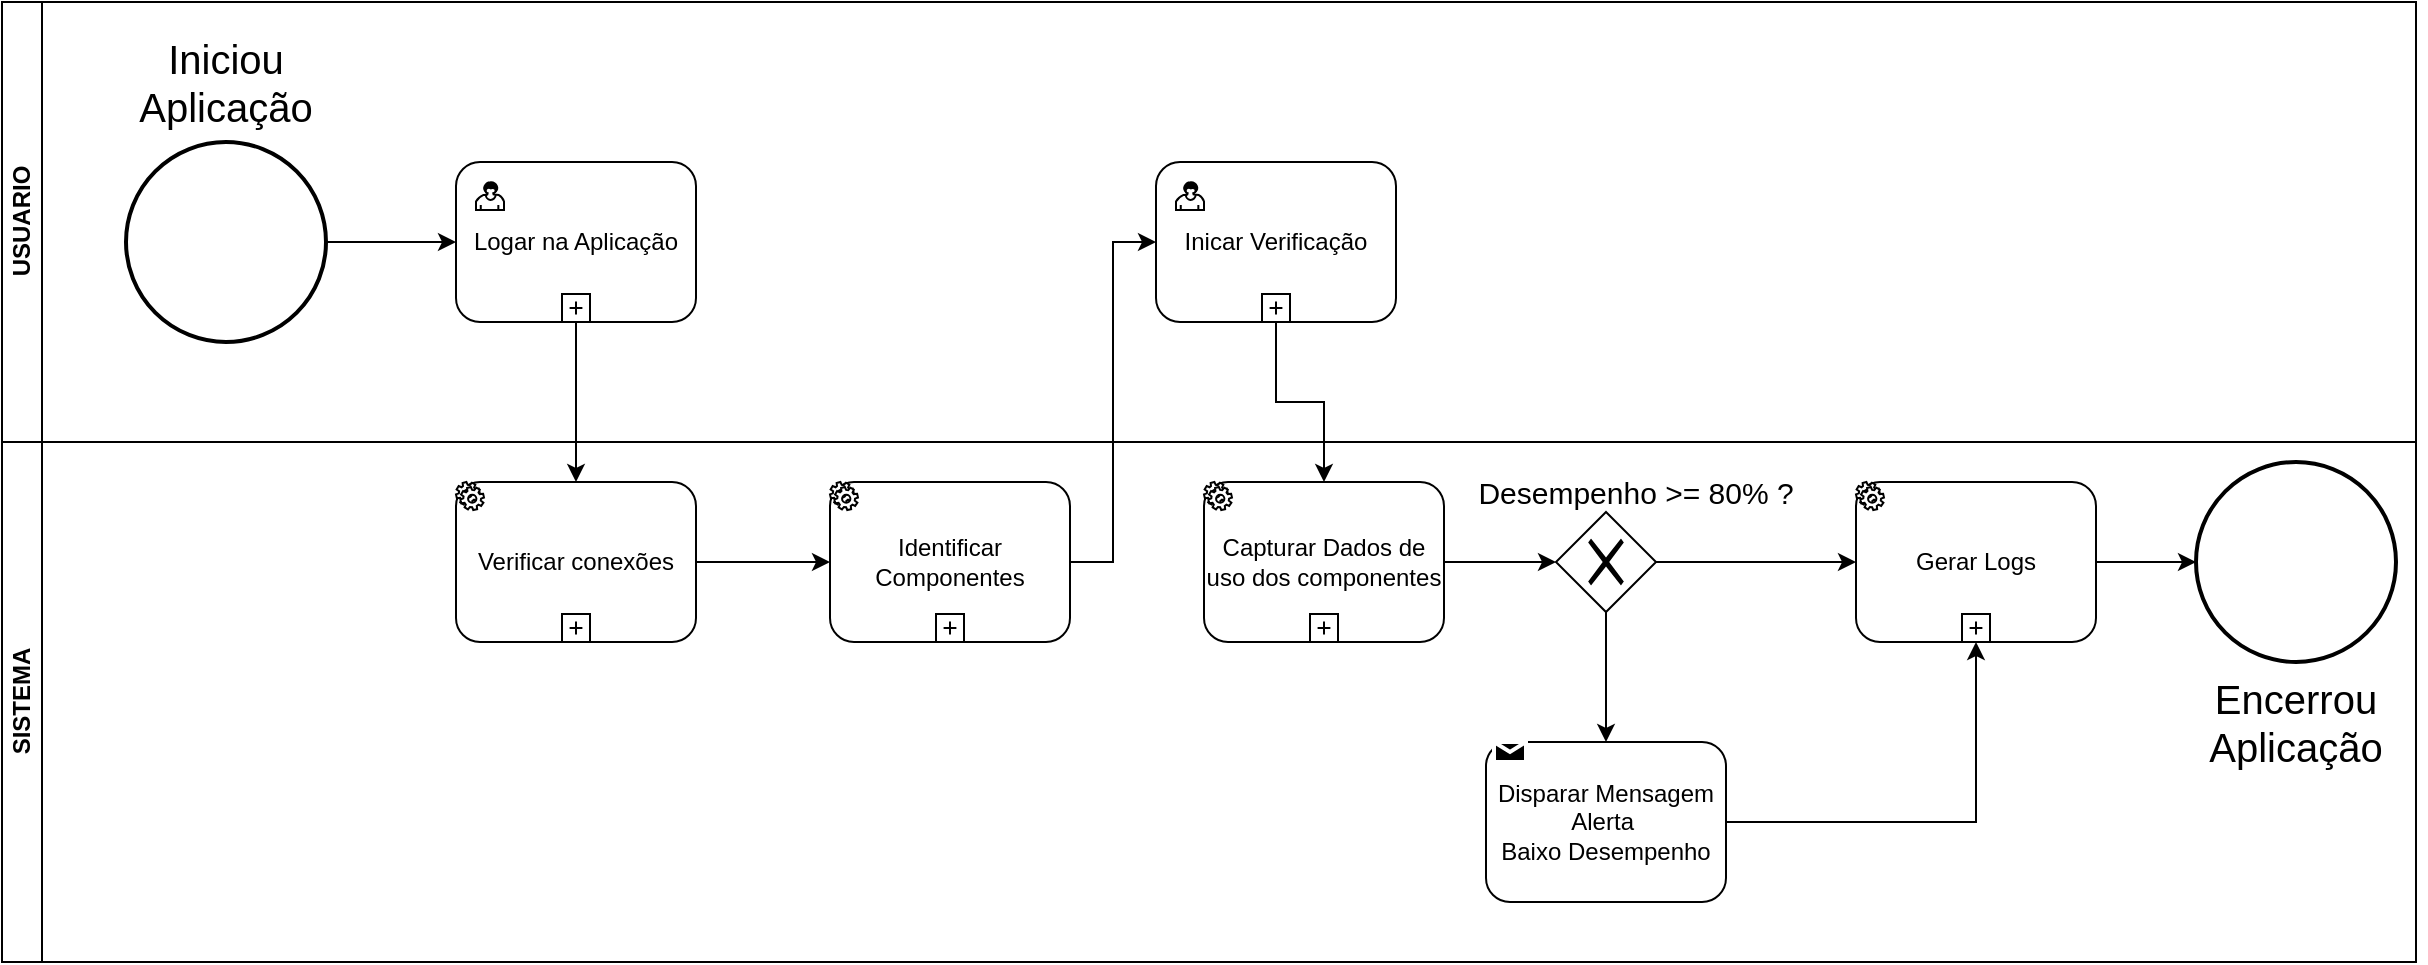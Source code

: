 <mxfile version="14.1.8" type="device"><diagram id="o0f64Cqvr6PLMwAqsx-U" name="Página-1"><mxGraphModel dx="2378" dy="1151" grid="1" gridSize="10" guides="1" tooltips="1" connect="1" arrows="1" fold="1" page="1" pageScale="1" pageWidth="827" pageHeight="1169" math="0" shadow="0"><root><mxCell id="0"/><mxCell id="1" parent="0"/><mxCell id="xZMTAip0NqYF4YCxqMib-4" style="edgeStyle=orthogonalEdgeStyle;rounded=0;orthogonalLoop=1;jettySize=auto;html=1;entryX=0;entryY=0.5;entryDx=0;entryDy=0;" parent="1" source="txqZPcLwwAsSVQbH9KS1-1" target="txqZPcLwwAsSVQbH9KS1-7" edge="1"><mxGeometry relative="1" as="geometry"/></mxCell><mxCell id="txqZPcLwwAsSVQbH9KS1-1" value="" style="strokeWidth=2;html=1;shape=mxgraph.flowchart.start_2;whiteSpace=wrap;" parent="1" vertex="1"><mxGeometry x="-765" y="70" width="100" height="100" as="geometry"/></mxCell><mxCell id="txqZPcLwwAsSVQbH9KS1-2" value="&lt;font style=&quot;font-size: 20px&quot;&gt;Iniciou Aplicação&lt;/font&gt;" style="text;html=1;strokeColor=none;fillColor=none;align=center;verticalAlign=middle;whiteSpace=wrap;rounded=0;" parent="1" vertex="1"><mxGeometry x="-780" y="30" width="130" height="20" as="geometry"/></mxCell><mxCell id="txqZPcLwwAsSVQbH9KS1-3" value="" style="group" parent="1" vertex="1" connectable="0"><mxGeometry x="-600" y="240" width="120" height="80" as="geometry"/></mxCell><mxCell id="txqZPcLwwAsSVQbH9KS1-4" value="Verificar conexões" style="shape=ext;rounded=1;html=1;whiteSpace=wrap;" parent="txqZPcLwwAsSVQbH9KS1-3" vertex="1"><mxGeometry width="120" height="80" as="geometry"/></mxCell><mxCell id="txqZPcLwwAsSVQbH9KS1-5" value="" style="shape=mxgraph.bpmn.service_task;html=1;outlineConnect=0;" parent="txqZPcLwwAsSVQbH9KS1-3" vertex="1"><mxGeometry width="14" height="14" as="geometry"/></mxCell><mxCell id="xZMTAip0NqYF4YCxqMib-1" value="" style="shape=plus;html=1;outlineConnect=0;" parent="txqZPcLwwAsSVQbH9KS1-3" vertex="1"><mxGeometry x="53" y="66" width="14" height="14" as="geometry"/></mxCell><mxCell id="txqZPcLwwAsSVQbH9KS1-6" value="" style="group" parent="1" vertex="1" connectable="0"><mxGeometry x="-600" y="80" width="120" height="80" as="geometry"/></mxCell><mxCell id="txqZPcLwwAsSVQbH9KS1-7" value="Logar na Aplicação" style="shape=ext;rounded=1;html=1;whiteSpace=wrap;" parent="txqZPcLwwAsSVQbH9KS1-6" vertex="1"><mxGeometry width="120" height="80" as="geometry"/></mxCell><mxCell id="xZMTAip0NqYF4YCxqMib-3" value="" style="shape=plus;html=1;outlineConnect=0;" parent="txqZPcLwwAsSVQbH9KS1-6" vertex="1"><mxGeometry x="53" y="66" width="14" height="14" as="geometry"/></mxCell><mxCell id="xZMTAip0NqYF4YCxqMib-19" value="" style="shape=mxgraph.bpmn.user_task;html=1;outlineConnect=0;" parent="txqZPcLwwAsSVQbH9KS1-6" vertex="1"><mxGeometry x="10" y="10" width="14" height="14" as="geometry"/></mxCell><mxCell id="xZMTAip0NqYF4YCxqMib-5" style="edgeStyle=orthogonalEdgeStyle;rounded=0;orthogonalLoop=1;jettySize=auto;html=1;entryX=0.5;entryY=0;entryDx=0;entryDy=0;" parent="1" source="txqZPcLwwAsSVQbH9KS1-7" target="txqZPcLwwAsSVQbH9KS1-4" edge="1"><mxGeometry relative="1" as="geometry"/></mxCell><mxCell id="xZMTAip0NqYF4YCxqMib-10" value="" style="group" parent="1" vertex="1" connectable="0"><mxGeometry x="-413" y="240" width="120" height="80" as="geometry"/></mxCell><mxCell id="xZMTAip0NqYF4YCxqMib-11" value="Identificar Componentes" style="shape=ext;rounded=1;html=1;whiteSpace=wrap;" parent="xZMTAip0NqYF4YCxqMib-10" vertex="1"><mxGeometry width="120" height="80" as="geometry"/></mxCell><mxCell id="xZMTAip0NqYF4YCxqMib-12" value="" style="shape=mxgraph.bpmn.service_task;html=1;outlineConnect=0;" parent="xZMTAip0NqYF4YCxqMib-10" vertex="1"><mxGeometry width="14" height="14" as="geometry"/></mxCell><mxCell id="xZMTAip0NqYF4YCxqMib-13" value="" style="shape=plus;html=1;outlineConnect=0;" parent="xZMTAip0NqYF4YCxqMib-10" vertex="1"><mxGeometry x="53" y="66" width="14" height="14" as="geometry"/></mxCell><mxCell id="S1F4MKY-an6Da8_fNeO9-1" style="edgeStyle=orthogonalEdgeStyle;rounded=0;orthogonalLoop=1;jettySize=auto;html=1;entryX=0;entryY=0.5;entryDx=0;entryDy=0;" edge="1" parent="1" source="txqZPcLwwAsSVQbH9KS1-4" target="xZMTAip0NqYF4YCxqMib-11"><mxGeometry relative="1" as="geometry"/></mxCell><mxCell id="S1F4MKY-an6Da8_fNeO9-14" value="" style="group" vertex="1" connectable="0" parent="1"><mxGeometry x="-250" y="80" width="120" height="80" as="geometry"/></mxCell><mxCell id="S1F4MKY-an6Da8_fNeO9-15" value="Inicar Verificação" style="shape=ext;rounded=1;html=1;whiteSpace=wrap;" vertex="1" parent="S1F4MKY-an6Da8_fNeO9-14"><mxGeometry width="120" height="80" as="geometry"/></mxCell><mxCell id="S1F4MKY-an6Da8_fNeO9-16" value="" style="shape=plus;html=1;outlineConnect=0;" vertex="1" parent="S1F4MKY-an6Da8_fNeO9-14"><mxGeometry x="53" y="66" width="14" height="14" as="geometry"/></mxCell><mxCell id="S1F4MKY-an6Da8_fNeO9-17" value="" style="shape=mxgraph.bpmn.user_task;html=1;outlineConnect=0;" vertex="1" parent="S1F4MKY-an6Da8_fNeO9-14"><mxGeometry x="10" y="10" width="14" height="14" as="geometry"/></mxCell><mxCell id="S1F4MKY-an6Da8_fNeO9-18" style="edgeStyle=orthogonalEdgeStyle;rounded=0;orthogonalLoop=1;jettySize=auto;html=1;entryX=0;entryY=0.5;entryDx=0;entryDy=0;" edge="1" parent="1" source="xZMTAip0NqYF4YCxqMib-11" target="S1F4MKY-an6Da8_fNeO9-15"><mxGeometry relative="1" as="geometry"/></mxCell><mxCell id="S1F4MKY-an6Da8_fNeO9-19" style="edgeStyle=orthogonalEdgeStyle;rounded=0;orthogonalLoop=1;jettySize=auto;html=1;entryX=0.5;entryY=0;entryDx=0;entryDy=0;" edge="1" parent="1" source="S1F4MKY-an6Da8_fNeO9-15" target="xZMTAip0NqYF4YCxqMib-7"><mxGeometry relative="1" as="geometry"/></mxCell><mxCell id="S1F4MKY-an6Da8_fNeO9-21" value="USUARIO" style="swimlane;html=1;horizontal=0;startSize=20;" vertex="1" parent="1"><mxGeometry x="-827" width="1207" height="220" as="geometry"/></mxCell><mxCell id="S1F4MKY-an6Da8_fNeO9-23" value="SISTEMA" style="swimlane;html=1;horizontal=0;startSize=20;" vertex="1" parent="1"><mxGeometry x="-827" y="220" width="1207" height="260" as="geometry"/></mxCell><mxCell id="S1F4MKY-an6Da8_fNeO9-24" value="&lt;font style=&quot;font-size: 20px&quot;&gt;Encerrou Aplicação&lt;/font&gt;" style="text;html=1;strokeColor=none;fillColor=none;align=center;verticalAlign=middle;whiteSpace=wrap;rounded=0;" vertex="1" parent="S1F4MKY-an6Da8_fNeO9-23"><mxGeometry x="1082" y="130" width="130" height="20" as="geometry"/></mxCell><mxCell id="xZMTAip0NqYF4YCxqMib-6" value="" style="group" parent="S1F4MKY-an6Da8_fNeO9-23" vertex="1" connectable="0"><mxGeometry x="601" y="20" width="120" height="80" as="geometry"/></mxCell><mxCell id="xZMTAip0NqYF4YCxqMib-7" value="Capturar Dados de uso dos componentes" style="shape=ext;rounded=1;html=1;whiteSpace=wrap;" parent="xZMTAip0NqYF4YCxqMib-6" vertex="1"><mxGeometry width="120" height="80" as="geometry"/></mxCell><mxCell id="xZMTAip0NqYF4YCxqMib-8" value="" style="shape=mxgraph.bpmn.service_task;html=1;outlineConnect=0;" parent="xZMTAip0NqYF4YCxqMib-6" vertex="1"><mxGeometry width="14" height="14" as="geometry"/></mxCell><mxCell id="xZMTAip0NqYF4YCxqMib-9" value="" style="shape=plus;html=1;outlineConnect=0;" parent="xZMTAip0NqYF4YCxqMib-6" vertex="1"><mxGeometry x="53" y="66" width="14" height="14" as="geometry"/></mxCell><mxCell id="xZMTAip0NqYF4YCxqMib-18" value="" style="shape=mxgraph.bpmn.shape;html=1;verticalLabelPosition=bottom;labelBackgroundColor=#ffffff;verticalAlign=top;align=center;perimeter=rhombusPerimeter;background=gateway;outlineConnect=0;outline=none;symbol=exclusiveGw;" parent="S1F4MKY-an6Da8_fNeO9-23" vertex="1"><mxGeometry x="777" y="35" width="50" height="50" as="geometry"/></mxCell><mxCell id="S1F4MKY-an6Da8_fNeO9-3" style="edgeStyle=orthogonalEdgeStyle;rounded=0;orthogonalLoop=1;jettySize=auto;html=1;entryX=0;entryY=0.5;entryDx=0;entryDy=0;" edge="1" parent="S1F4MKY-an6Da8_fNeO9-23" source="xZMTAip0NqYF4YCxqMib-7" target="xZMTAip0NqYF4YCxqMib-18"><mxGeometry relative="1" as="geometry"/></mxCell><mxCell id="xZMTAip0NqYF4YCxqMib-20" value="&lt;font style=&quot;font-size: 15px&quot;&gt;Desempenho &amp;gt;= 80% ?&lt;/font&gt;" style="text;html=1;strokeColor=none;fillColor=none;align=center;verticalAlign=middle;whiteSpace=wrap;rounded=0;" parent="S1F4MKY-an6Da8_fNeO9-23" vertex="1"><mxGeometry x="737" y="15" width="160" height="20" as="geometry"/></mxCell><mxCell id="xZMTAip0NqYF4YCxqMib-30" value="" style="group" parent="S1F4MKY-an6Da8_fNeO9-23" vertex="1" connectable="0"><mxGeometry x="742" y="140" width="120" height="80" as="geometry"/></mxCell><mxCell id="xZMTAip0NqYF4YCxqMib-31" value="Disparar Mensagem&lt;br&gt;Alerta&amp;nbsp;&lt;br&gt;Baixo Desempenho" style="shape=ext;rounded=1;html=1;whiteSpace=wrap;" parent="xZMTAip0NqYF4YCxqMib-30" vertex="1"><mxGeometry y="10" width="120" height="80" as="geometry"/></mxCell><mxCell id="xZMTAip0NqYF4YCxqMib-32" value="" style="shape=message;whiteSpace=wrap;html=1;outlineConnect=0;fillColor=#000000;strokeColor=#ffffff;strokeWidth=2;" parent="xZMTAip0NqYF4YCxqMib-30" vertex="1"><mxGeometry x="4" y="10" width="16" height="10" as="geometry"/></mxCell><mxCell id="S1F4MKY-an6Da8_fNeO9-5" style="edgeStyle=orthogonalEdgeStyle;rounded=0;orthogonalLoop=1;jettySize=auto;html=1;entryX=0.5;entryY=0;entryDx=0;entryDy=0;" edge="1" parent="S1F4MKY-an6Da8_fNeO9-23" source="xZMTAip0NqYF4YCxqMib-18" target="xZMTAip0NqYF4YCxqMib-31"><mxGeometry relative="1" as="geometry"/></mxCell><mxCell id="xZMTAip0NqYF4YCxqMib-22" value="" style="group" parent="S1F4MKY-an6Da8_fNeO9-23" vertex="1" connectable="0"><mxGeometry x="927" y="20" width="120" height="80" as="geometry"/></mxCell><mxCell id="xZMTAip0NqYF4YCxqMib-23" value="Gerar Logs" style="shape=ext;rounded=1;html=1;whiteSpace=wrap;" parent="xZMTAip0NqYF4YCxqMib-22" vertex="1"><mxGeometry width="120" height="80" as="geometry"/></mxCell><mxCell id="xZMTAip0NqYF4YCxqMib-24" value="" style="shape=mxgraph.bpmn.service_task;html=1;outlineConnect=0;" parent="xZMTAip0NqYF4YCxqMib-22" vertex="1"><mxGeometry width="14" height="14" as="geometry"/></mxCell><mxCell id="xZMTAip0NqYF4YCxqMib-25" value="" style="shape=plus;html=1;outlineConnect=0;" parent="xZMTAip0NqYF4YCxqMib-22" vertex="1"><mxGeometry x="53" y="66" width="14" height="14" as="geometry"/></mxCell><mxCell id="S1F4MKY-an6Da8_fNeO9-4" style="edgeStyle=orthogonalEdgeStyle;rounded=0;orthogonalLoop=1;jettySize=auto;html=1;entryX=0;entryY=0.5;entryDx=0;entryDy=0;" edge="1" parent="S1F4MKY-an6Da8_fNeO9-23" source="xZMTAip0NqYF4YCxqMib-18" target="xZMTAip0NqYF4YCxqMib-23"><mxGeometry relative="1" as="geometry"/></mxCell><mxCell id="S1F4MKY-an6Da8_fNeO9-9" style="edgeStyle=orthogonalEdgeStyle;rounded=0;orthogonalLoop=1;jettySize=auto;html=1;entryX=0.5;entryY=1;entryDx=0;entryDy=0;" edge="1" parent="S1F4MKY-an6Da8_fNeO9-23" source="xZMTAip0NqYF4YCxqMib-31" target="xZMTAip0NqYF4YCxqMib-25"><mxGeometry relative="1" as="geometry"/></mxCell><mxCell id="S1F4MKY-an6Da8_fNeO9-6" value="" style="strokeWidth=2;html=1;shape=mxgraph.flowchart.start_2;whiteSpace=wrap;" vertex="1" parent="S1F4MKY-an6Da8_fNeO9-23"><mxGeometry x="1097" y="10" width="100" height="100" as="geometry"/></mxCell><mxCell id="S1F4MKY-an6Da8_fNeO9-7" style="edgeStyle=orthogonalEdgeStyle;rounded=0;orthogonalLoop=1;jettySize=auto;html=1;entryX=0;entryY=0.5;entryDx=0;entryDy=0;entryPerimeter=0;" edge="1" parent="S1F4MKY-an6Da8_fNeO9-23" source="xZMTAip0NqYF4YCxqMib-23" target="S1F4MKY-an6Da8_fNeO9-6"><mxGeometry relative="1" as="geometry"/></mxCell></root></mxGraphModel></diagram></mxfile>